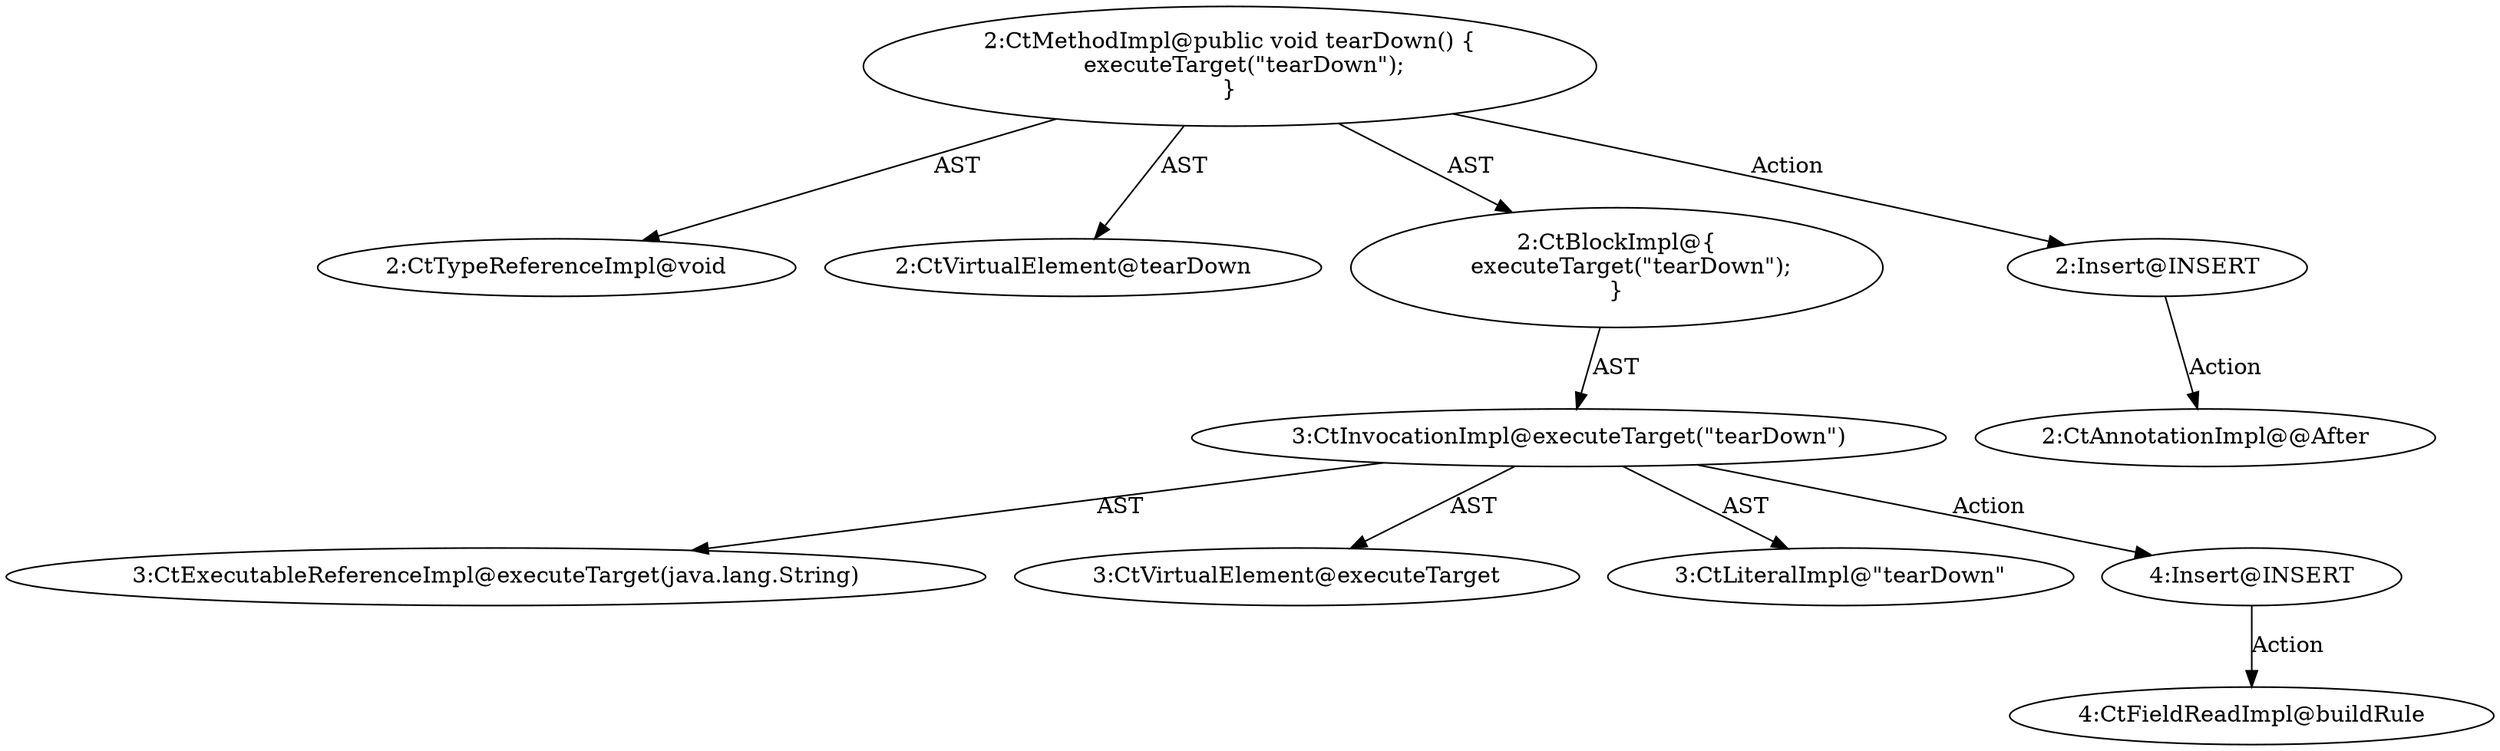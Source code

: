 digraph "tearDown#?" {
0 [label="2:CtTypeReferenceImpl@void" shape=ellipse]
1 [label="2:CtVirtualElement@tearDown" shape=ellipse]
2 [label="3:CtExecutableReferenceImpl@executeTarget(java.lang.String)" shape=ellipse]
3 [label="3:CtVirtualElement@executeTarget" shape=ellipse]
4 [label="3:CtLiteralImpl@\"tearDown\"" shape=ellipse]
5 [label="3:CtInvocationImpl@executeTarget(\"tearDown\")" shape=ellipse]
6 [label="2:CtBlockImpl@\{
    executeTarget(\"tearDown\");
\}" shape=ellipse]
7 [label="2:CtMethodImpl@public void tearDown() \{
    executeTarget(\"tearDown\");
\}" shape=ellipse]
8 [label="2:Insert@INSERT" shape=ellipse]
9 [label="2:CtAnnotationImpl@@After" shape=ellipse]
10 [label="4:Insert@INSERT" shape=ellipse]
11 [label="4:CtFieldReadImpl@buildRule" shape=ellipse]
5 -> 3 [label="AST"];
5 -> 2 [label="AST"];
5 -> 4 [label="AST"];
5 -> 10 [label="Action"];
6 -> 5 [label="AST"];
7 -> 1 [label="AST"];
7 -> 0 [label="AST"];
7 -> 6 [label="AST"];
7 -> 8 [label="Action"];
8 -> 9 [label="Action"];
10 -> 11 [label="Action"];
}